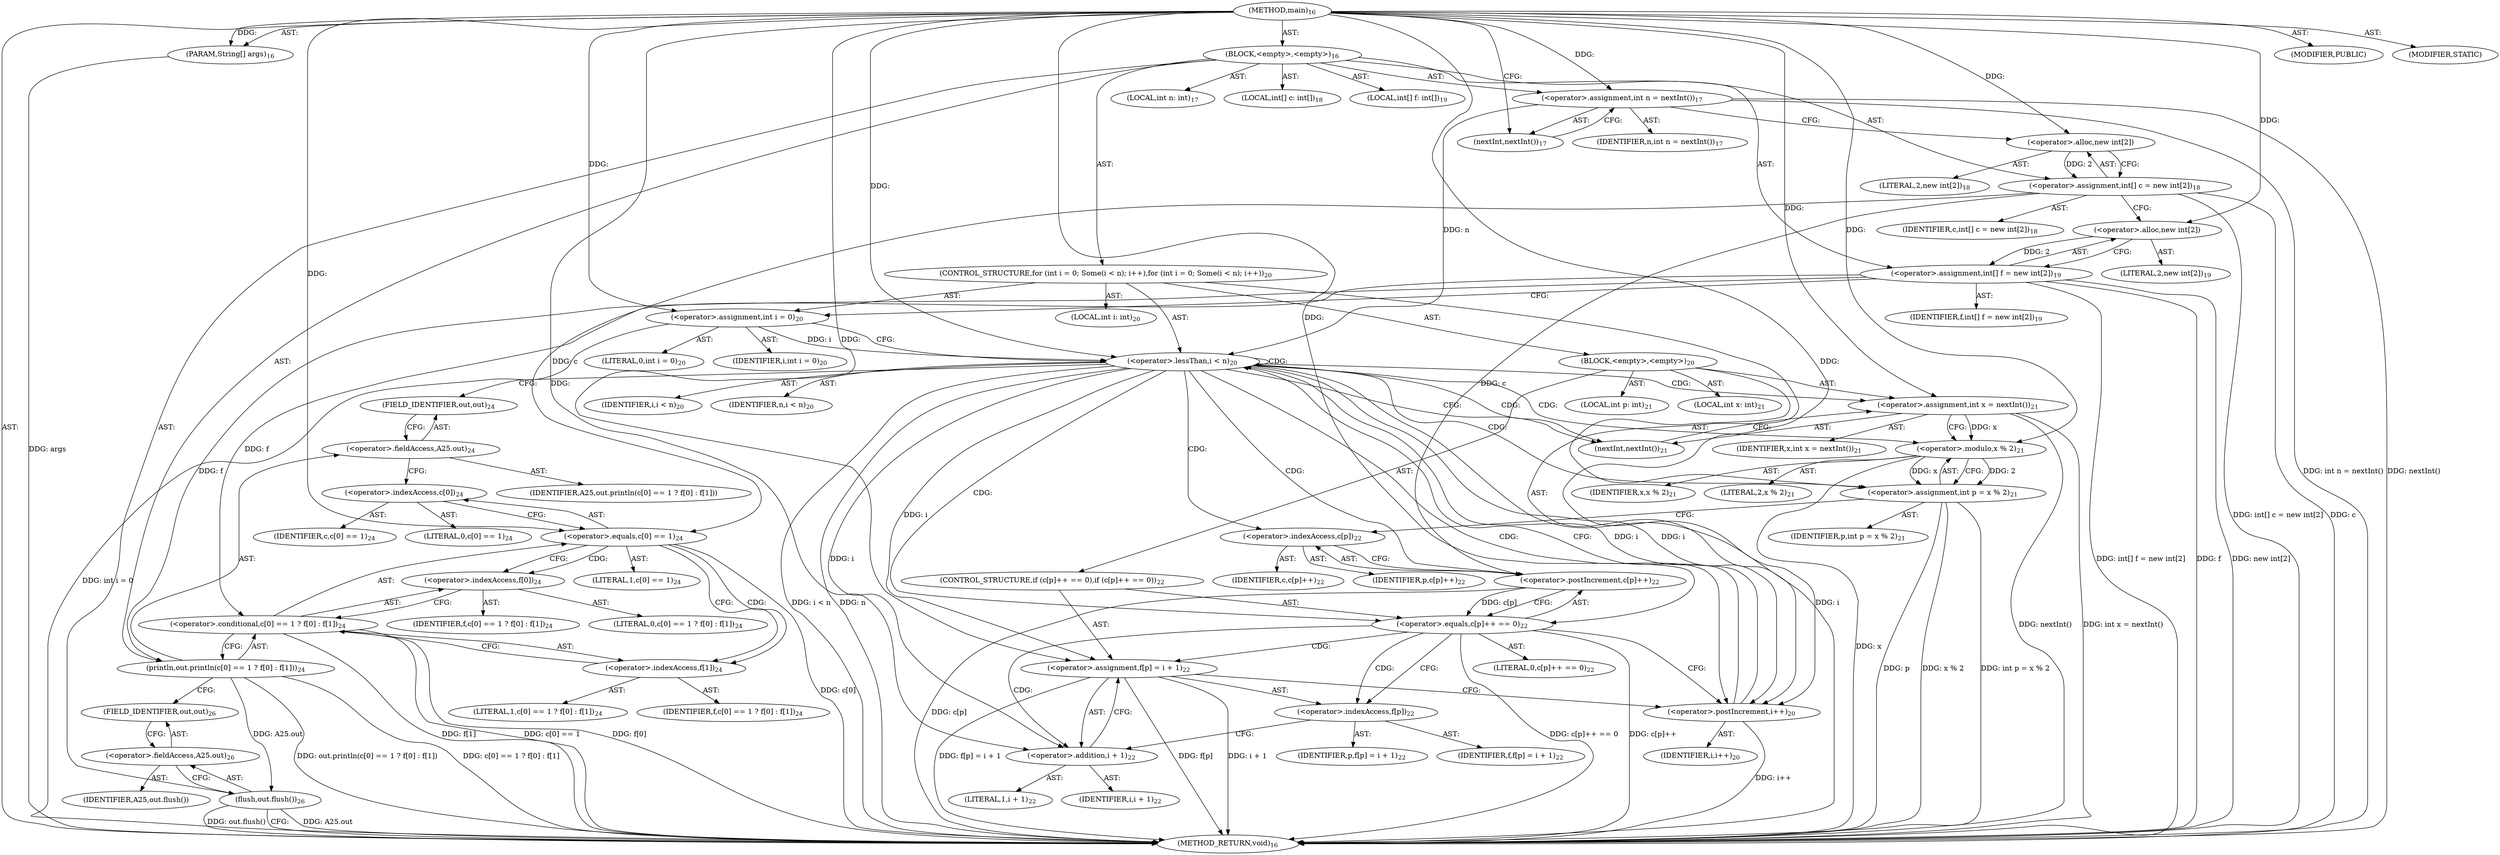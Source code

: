 digraph "main" {  
"39" [label = <(METHOD,main)<SUB>16</SUB>> ]
"40" [label = <(PARAM,String[] args)<SUB>16</SUB>> ]
"41" [label = <(BLOCK,&lt;empty&gt;,&lt;empty&gt;)<SUB>16</SUB>> ]
"42" [label = <(LOCAL,int n: int)<SUB>17</SUB>> ]
"43" [label = <(&lt;operator&gt;.assignment,int n = nextInt())<SUB>17</SUB>> ]
"44" [label = <(IDENTIFIER,n,int n = nextInt())<SUB>17</SUB>> ]
"45" [label = <(nextInt,nextInt())<SUB>17</SUB>> ]
"46" [label = <(LOCAL,int[] c: int[])<SUB>18</SUB>> ]
"47" [label = <(&lt;operator&gt;.assignment,int[] c = new int[2])<SUB>18</SUB>> ]
"48" [label = <(IDENTIFIER,c,int[] c = new int[2])<SUB>18</SUB>> ]
"49" [label = <(&lt;operator&gt;.alloc,new int[2])> ]
"50" [label = <(LITERAL,2,new int[2])<SUB>18</SUB>> ]
"51" [label = <(LOCAL,int[] f: int[])<SUB>19</SUB>> ]
"52" [label = <(&lt;operator&gt;.assignment,int[] f = new int[2])<SUB>19</SUB>> ]
"53" [label = <(IDENTIFIER,f,int[] f = new int[2])<SUB>19</SUB>> ]
"54" [label = <(&lt;operator&gt;.alloc,new int[2])> ]
"55" [label = <(LITERAL,2,new int[2])<SUB>19</SUB>> ]
"56" [label = <(CONTROL_STRUCTURE,for (int i = 0; Some(i &lt; n); i++),for (int i = 0; Some(i &lt; n); i++))<SUB>20</SUB>> ]
"57" [label = <(LOCAL,int i: int)<SUB>20</SUB>> ]
"58" [label = <(&lt;operator&gt;.assignment,int i = 0)<SUB>20</SUB>> ]
"59" [label = <(IDENTIFIER,i,int i = 0)<SUB>20</SUB>> ]
"60" [label = <(LITERAL,0,int i = 0)<SUB>20</SUB>> ]
"61" [label = <(&lt;operator&gt;.lessThan,i &lt; n)<SUB>20</SUB>> ]
"62" [label = <(IDENTIFIER,i,i &lt; n)<SUB>20</SUB>> ]
"63" [label = <(IDENTIFIER,n,i &lt; n)<SUB>20</SUB>> ]
"64" [label = <(&lt;operator&gt;.postIncrement,i++)<SUB>20</SUB>> ]
"65" [label = <(IDENTIFIER,i,i++)<SUB>20</SUB>> ]
"66" [label = <(BLOCK,&lt;empty&gt;,&lt;empty&gt;)<SUB>20</SUB>> ]
"67" [label = <(LOCAL,int x: int)<SUB>21</SUB>> ]
"68" [label = <(LOCAL,int p: int)<SUB>21</SUB>> ]
"69" [label = <(&lt;operator&gt;.assignment,int x = nextInt())<SUB>21</SUB>> ]
"70" [label = <(IDENTIFIER,x,int x = nextInt())<SUB>21</SUB>> ]
"71" [label = <(nextInt,nextInt())<SUB>21</SUB>> ]
"72" [label = <(&lt;operator&gt;.assignment,int p = x % 2)<SUB>21</SUB>> ]
"73" [label = <(IDENTIFIER,p,int p = x % 2)<SUB>21</SUB>> ]
"74" [label = <(&lt;operator&gt;.modulo,x % 2)<SUB>21</SUB>> ]
"75" [label = <(IDENTIFIER,x,x % 2)<SUB>21</SUB>> ]
"76" [label = <(LITERAL,2,x % 2)<SUB>21</SUB>> ]
"77" [label = <(CONTROL_STRUCTURE,if (c[p]++ == 0),if (c[p]++ == 0))<SUB>22</SUB>> ]
"78" [label = <(&lt;operator&gt;.equals,c[p]++ == 0)<SUB>22</SUB>> ]
"79" [label = <(&lt;operator&gt;.postIncrement,c[p]++)<SUB>22</SUB>> ]
"80" [label = <(&lt;operator&gt;.indexAccess,c[p])<SUB>22</SUB>> ]
"81" [label = <(IDENTIFIER,c,c[p]++)<SUB>22</SUB>> ]
"82" [label = <(IDENTIFIER,p,c[p]++)<SUB>22</SUB>> ]
"83" [label = <(LITERAL,0,c[p]++ == 0)<SUB>22</SUB>> ]
"84" [label = <(&lt;operator&gt;.assignment,f[p] = i + 1)<SUB>22</SUB>> ]
"85" [label = <(&lt;operator&gt;.indexAccess,f[p])<SUB>22</SUB>> ]
"86" [label = <(IDENTIFIER,f,f[p] = i + 1)<SUB>22</SUB>> ]
"87" [label = <(IDENTIFIER,p,f[p] = i + 1)<SUB>22</SUB>> ]
"88" [label = <(&lt;operator&gt;.addition,i + 1)<SUB>22</SUB>> ]
"89" [label = <(IDENTIFIER,i,i + 1)<SUB>22</SUB>> ]
"90" [label = <(LITERAL,1,i + 1)<SUB>22</SUB>> ]
"91" [label = <(println,out.println(c[0] == 1 ? f[0] : f[1]))<SUB>24</SUB>> ]
"92" [label = <(&lt;operator&gt;.fieldAccess,A25.out)<SUB>24</SUB>> ]
"93" [label = <(IDENTIFIER,A25,out.println(c[0] == 1 ? f[0] : f[1]))> ]
"94" [label = <(FIELD_IDENTIFIER,out,out)<SUB>24</SUB>> ]
"95" [label = <(&lt;operator&gt;.conditional,c[0] == 1 ? f[0] : f[1])<SUB>24</SUB>> ]
"96" [label = <(&lt;operator&gt;.equals,c[0] == 1)<SUB>24</SUB>> ]
"97" [label = <(&lt;operator&gt;.indexAccess,c[0])<SUB>24</SUB>> ]
"98" [label = <(IDENTIFIER,c,c[0] == 1)<SUB>24</SUB>> ]
"99" [label = <(LITERAL,0,c[0] == 1)<SUB>24</SUB>> ]
"100" [label = <(LITERAL,1,c[0] == 1)<SUB>24</SUB>> ]
"101" [label = <(&lt;operator&gt;.indexAccess,f[0])<SUB>24</SUB>> ]
"102" [label = <(IDENTIFIER,f,c[0] == 1 ? f[0] : f[1])<SUB>24</SUB>> ]
"103" [label = <(LITERAL,0,c[0] == 1 ? f[0] : f[1])<SUB>24</SUB>> ]
"104" [label = <(&lt;operator&gt;.indexAccess,f[1])<SUB>24</SUB>> ]
"105" [label = <(IDENTIFIER,f,c[0] == 1 ? f[0] : f[1])<SUB>24</SUB>> ]
"106" [label = <(LITERAL,1,c[0] == 1 ? f[0] : f[1])<SUB>24</SUB>> ]
"107" [label = <(flush,out.flush())<SUB>26</SUB>> ]
"108" [label = <(&lt;operator&gt;.fieldAccess,A25.out)<SUB>26</SUB>> ]
"109" [label = <(IDENTIFIER,A25,out.flush())> ]
"110" [label = <(FIELD_IDENTIFIER,out,out)<SUB>26</SUB>> ]
"111" [label = <(MODIFIER,PUBLIC)> ]
"112" [label = <(MODIFIER,STATIC)> ]
"113" [label = <(METHOD_RETURN,void)<SUB>16</SUB>> ]
  "39" -> "40"  [ label = "AST: "] 
  "39" -> "41"  [ label = "AST: "] 
  "39" -> "111"  [ label = "AST: "] 
  "39" -> "112"  [ label = "AST: "] 
  "39" -> "113"  [ label = "AST: "] 
  "41" -> "42"  [ label = "AST: "] 
  "41" -> "43"  [ label = "AST: "] 
  "41" -> "46"  [ label = "AST: "] 
  "41" -> "47"  [ label = "AST: "] 
  "41" -> "51"  [ label = "AST: "] 
  "41" -> "52"  [ label = "AST: "] 
  "41" -> "56"  [ label = "AST: "] 
  "41" -> "91"  [ label = "AST: "] 
  "41" -> "107"  [ label = "AST: "] 
  "43" -> "44"  [ label = "AST: "] 
  "43" -> "45"  [ label = "AST: "] 
  "47" -> "48"  [ label = "AST: "] 
  "47" -> "49"  [ label = "AST: "] 
  "49" -> "50"  [ label = "AST: "] 
  "52" -> "53"  [ label = "AST: "] 
  "52" -> "54"  [ label = "AST: "] 
  "54" -> "55"  [ label = "AST: "] 
  "56" -> "57"  [ label = "AST: "] 
  "56" -> "58"  [ label = "AST: "] 
  "56" -> "61"  [ label = "AST: "] 
  "56" -> "64"  [ label = "AST: "] 
  "56" -> "66"  [ label = "AST: "] 
  "58" -> "59"  [ label = "AST: "] 
  "58" -> "60"  [ label = "AST: "] 
  "61" -> "62"  [ label = "AST: "] 
  "61" -> "63"  [ label = "AST: "] 
  "64" -> "65"  [ label = "AST: "] 
  "66" -> "67"  [ label = "AST: "] 
  "66" -> "68"  [ label = "AST: "] 
  "66" -> "69"  [ label = "AST: "] 
  "66" -> "72"  [ label = "AST: "] 
  "66" -> "77"  [ label = "AST: "] 
  "69" -> "70"  [ label = "AST: "] 
  "69" -> "71"  [ label = "AST: "] 
  "72" -> "73"  [ label = "AST: "] 
  "72" -> "74"  [ label = "AST: "] 
  "74" -> "75"  [ label = "AST: "] 
  "74" -> "76"  [ label = "AST: "] 
  "77" -> "78"  [ label = "AST: "] 
  "77" -> "84"  [ label = "AST: "] 
  "78" -> "79"  [ label = "AST: "] 
  "78" -> "83"  [ label = "AST: "] 
  "79" -> "80"  [ label = "AST: "] 
  "80" -> "81"  [ label = "AST: "] 
  "80" -> "82"  [ label = "AST: "] 
  "84" -> "85"  [ label = "AST: "] 
  "84" -> "88"  [ label = "AST: "] 
  "85" -> "86"  [ label = "AST: "] 
  "85" -> "87"  [ label = "AST: "] 
  "88" -> "89"  [ label = "AST: "] 
  "88" -> "90"  [ label = "AST: "] 
  "91" -> "92"  [ label = "AST: "] 
  "91" -> "95"  [ label = "AST: "] 
  "92" -> "93"  [ label = "AST: "] 
  "92" -> "94"  [ label = "AST: "] 
  "95" -> "96"  [ label = "AST: "] 
  "95" -> "101"  [ label = "AST: "] 
  "95" -> "104"  [ label = "AST: "] 
  "96" -> "97"  [ label = "AST: "] 
  "96" -> "100"  [ label = "AST: "] 
  "97" -> "98"  [ label = "AST: "] 
  "97" -> "99"  [ label = "AST: "] 
  "101" -> "102"  [ label = "AST: "] 
  "101" -> "103"  [ label = "AST: "] 
  "104" -> "105"  [ label = "AST: "] 
  "104" -> "106"  [ label = "AST: "] 
  "107" -> "108"  [ label = "AST: "] 
  "108" -> "109"  [ label = "AST: "] 
  "108" -> "110"  [ label = "AST: "] 
  "43" -> "49"  [ label = "CFG: "] 
  "47" -> "54"  [ label = "CFG: "] 
  "52" -> "58"  [ label = "CFG: "] 
  "91" -> "110"  [ label = "CFG: "] 
  "107" -> "113"  [ label = "CFG: "] 
  "45" -> "43"  [ label = "CFG: "] 
  "49" -> "47"  [ label = "CFG: "] 
  "54" -> "52"  [ label = "CFG: "] 
  "58" -> "61"  [ label = "CFG: "] 
  "61" -> "71"  [ label = "CFG: "] 
  "61" -> "94"  [ label = "CFG: "] 
  "64" -> "61"  [ label = "CFG: "] 
  "92" -> "97"  [ label = "CFG: "] 
  "95" -> "91"  [ label = "CFG: "] 
  "108" -> "107"  [ label = "CFG: "] 
  "69" -> "74"  [ label = "CFG: "] 
  "72" -> "80"  [ label = "CFG: "] 
  "94" -> "92"  [ label = "CFG: "] 
  "96" -> "101"  [ label = "CFG: "] 
  "96" -> "104"  [ label = "CFG: "] 
  "101" -> "95"  [ label = "CFG: "] 
  "104" -> "95"  [ label = "CFG: "] 
  "110" -> "108"  [ label = "CFG: "] 
  "71" -> "69"  [ label = "CFG: "] 
  "74" -> "72"  [ label = "CFG: "] 
  "78" -> "85"  [ label = "CFG: "] 
  "78" -> "64"  [ label = "CFG: "] 
  "84" -> "64"  [ label = "CFG: "] 
  "97" -> "96"  [ label = "CFG: "] 
  "79" -> "78"  [ label = "CFG: "] 
  "85" -> "88"  [ label = "CFG: "] 
  "88" -> "84"  [ label = "CFG: "] 
  "80" -> "79"  [ label = "CFG: "] 
  "39" -> "45"  [ label = "CFG: "] 
  "40" -> "113"  [ label = "DDG: args"] 
  "43" -> "113"  [ label = "DDG: nextInt()"] 
  "43" -> "113"  [ label = "DDG: int n = nextInt()"] 
  "47" -> "113"  [ label = "DDG: c"] 
  "47" -> "113"  [ label = "DDG: int[] c = new int[2]"] 
  "52" -> "113"  [ label = "DDG: f"] 
  "52" -> "113"  [ label = "DDG: new int[2]"] 
  "52" -> "113"  [ label = "DDG: int[] f = new int[2]"] 
  "58" -> "113"  [ label = "DDG: int i = 0"] 
  "61" -> "113"  [ label = "DDG: i"] 
  "61" -> "113"  [ label = "DDG: n"] 
  "61" -> "113"  [ label = "DDG: i &lt; n"] 
  "96" -> "113"  [ label = "DDG: c[0]"] 
  "95" -> "113"  [ label = "DDG: c[0] == 1"] 
  "95" -> "113"  [ label = "DDG: f[1]"] 
  "95" -> "113"  [ label = "DDG: f[0]"] 
  "91" -> "113"  [ label = "DDG: c[0] == 1 ? f[0] : f[1]"] 
  "91" -> "113"  [ label = "DDG: out.println(c[0] == 1 ? f[0] : f[1])"] 
  "107" -> "113"  [ label = "DDG: A25.out"] 
  "107" -> "113"  [ label = "DDG: out.flush()"] 
  "69" -> "113"  [ label = "DDG: nextInt()"] 
  "69" -> "113"  [ label = "DDG: int x = nextInt()"] 
  "72" -> "113"  [ label = "DDG: p"] 
  "74" -> "113"  [ label = "DDG: x"] 
  "72" -> "113"  [ label = "DDG: x % 2"] 
  "72" -> "113"  [ label = "DDG: int p = x % 2"] 
  "79" -> "113"  [ label = "DDG: c[p]"] 
  "78" -> "113"  [ label = "DDG: c[p]++"] 
  "78" -> "113"  [ label = "DDG: c[p]++ == 0"] 
  "84" -> "113"  [ label = "DDG: f[p]"] 
  "84" -> "113"  [ label = "DDG: i + 1"] 
  "84" -> "113"  [ label = "DDG: f[p] = i + 1"] 
  "64" -> "113"  [ label = "DDG: i++"] 
  "39" -> "40"  [ label = "DDG: "] 
  "39" -> "43"  [ label = "DDG: "] 
  "49" -> "47"  [ label = "DDG: 2"] 
  "54" -> "52"  [ label = "DDG: 2"] 
  "39" -> "58"  [ label = "DDG: "] 
  "52" -> "91"  [ label = "DDG: f"] 
  "91" -> "107"  [ label = "DDG: A25.out"] 
  "39" -> "49"  [ label = "DDG: "] 
  "39" -> "54"  [ label = "DDG: "] 
  "58" -> "61"  [ label = "DDG: i"] 
  "64" -> "61"  [ label = "DDG: i"] 
  "39" -> "61"  [ label = "DDG: "] 
  "43" -> "61"  [ label = "DDG: n"] 
  "61" -> "64"  [ label = "DDG: i"] 
  "39" -> "64"  [ label = "DDG: "] 
  "39" -> "69"  [ label = "DDG: "] 
  "74" -> "72"  [ label = "DDG: x"] 
  "74" -> "72"  [ label = "DDG: 2"] 
  "52" -> "95"  [ label = "DDG: f"] 
  "61" -> "84"  [ label = "DDG: i"] 
  "39" -> "84"  [ label = "DDG: "] 
  "47" -> "96"  [ label = "DDG: c"] 
  "39" -> "96"  [ label = "DDG: "] 
  "69" -> "74"  [ label = "DDG: x"] 
  "39" -> "74"  [ label = "DDG: "] 
  "79" -> "78"  [ label = "DDG: c[p]"] 
  "39" -> "78"  [ label = "DDG: "] 
  "47" -> "79"  [ label = "DDG: c"] 
  "61" -> "88"  [ label = "DDG: i"] 
  "39" -> "88"  [ label = "DDG: "] 
  "61" -> "80"  [ label = "CDG: "] 
  "61" -> "61"  [ label = "CDG: "] 
  "61" -> "64"  [ label = "CDG: "] 
  "61" -> "71"  [ label = "CDG: "] 
  "61" -> "72"  [ label = "CDG: "] 
  "61" -> "69"  [ label = "CDG: "] 
  "61" -> "74"  [ label = "CDG: "] 
  "61" -> "78"  [ label = "CDG: "] 
  "61" -> "79"  [ label = "CDG: "] 
  "96" -> "104"  [ label = "CDG: "] 
  "96" -> "101"  [ label = "CDG: "] 
  "78" -> "84"  [ label = "CDG: "] 
  "78" -> "85"  [ label = "CDG: "] 
  "78" -> "88"  [ label = "CDG: "] 
}
